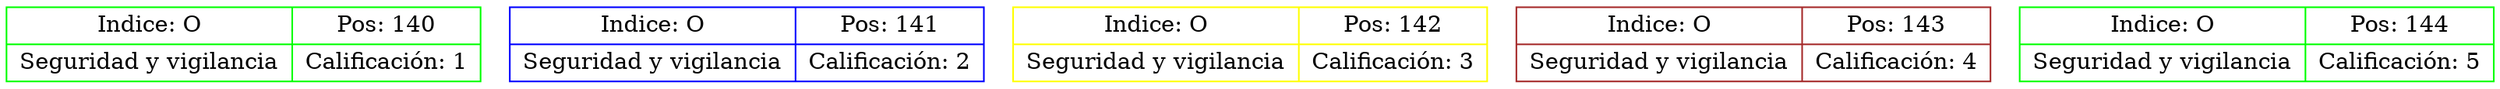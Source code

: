 digraph Daniel28{
node[shape=record];
node140[color=green, fillcolor=green, label="{Indice: O|Seguridad y vigilancia}|{Pos: 140|Calificación: 1}"];
node141[color=blue, fillcolor=pink, label="{Indice: O|Seguridad y vigilancia}|{Pos: 141|Calificación: 2}"];
node142[color=yellow, fillcolor=violet, label="{Indice: O|Seguridad y vigilancia}|{Pos: 142|Calificación: 3}"];
node143[color=brown, fillcolor=brown, label="{Indice: O|Seguridad y vigilancia}|{Pos: 143|Calificación: 4}"];
node144[color=green, fillcolor=violet, label="{Indice: O|Seguridad y vigilancia}|{Pos: 144|Calificación: 5}"];
}